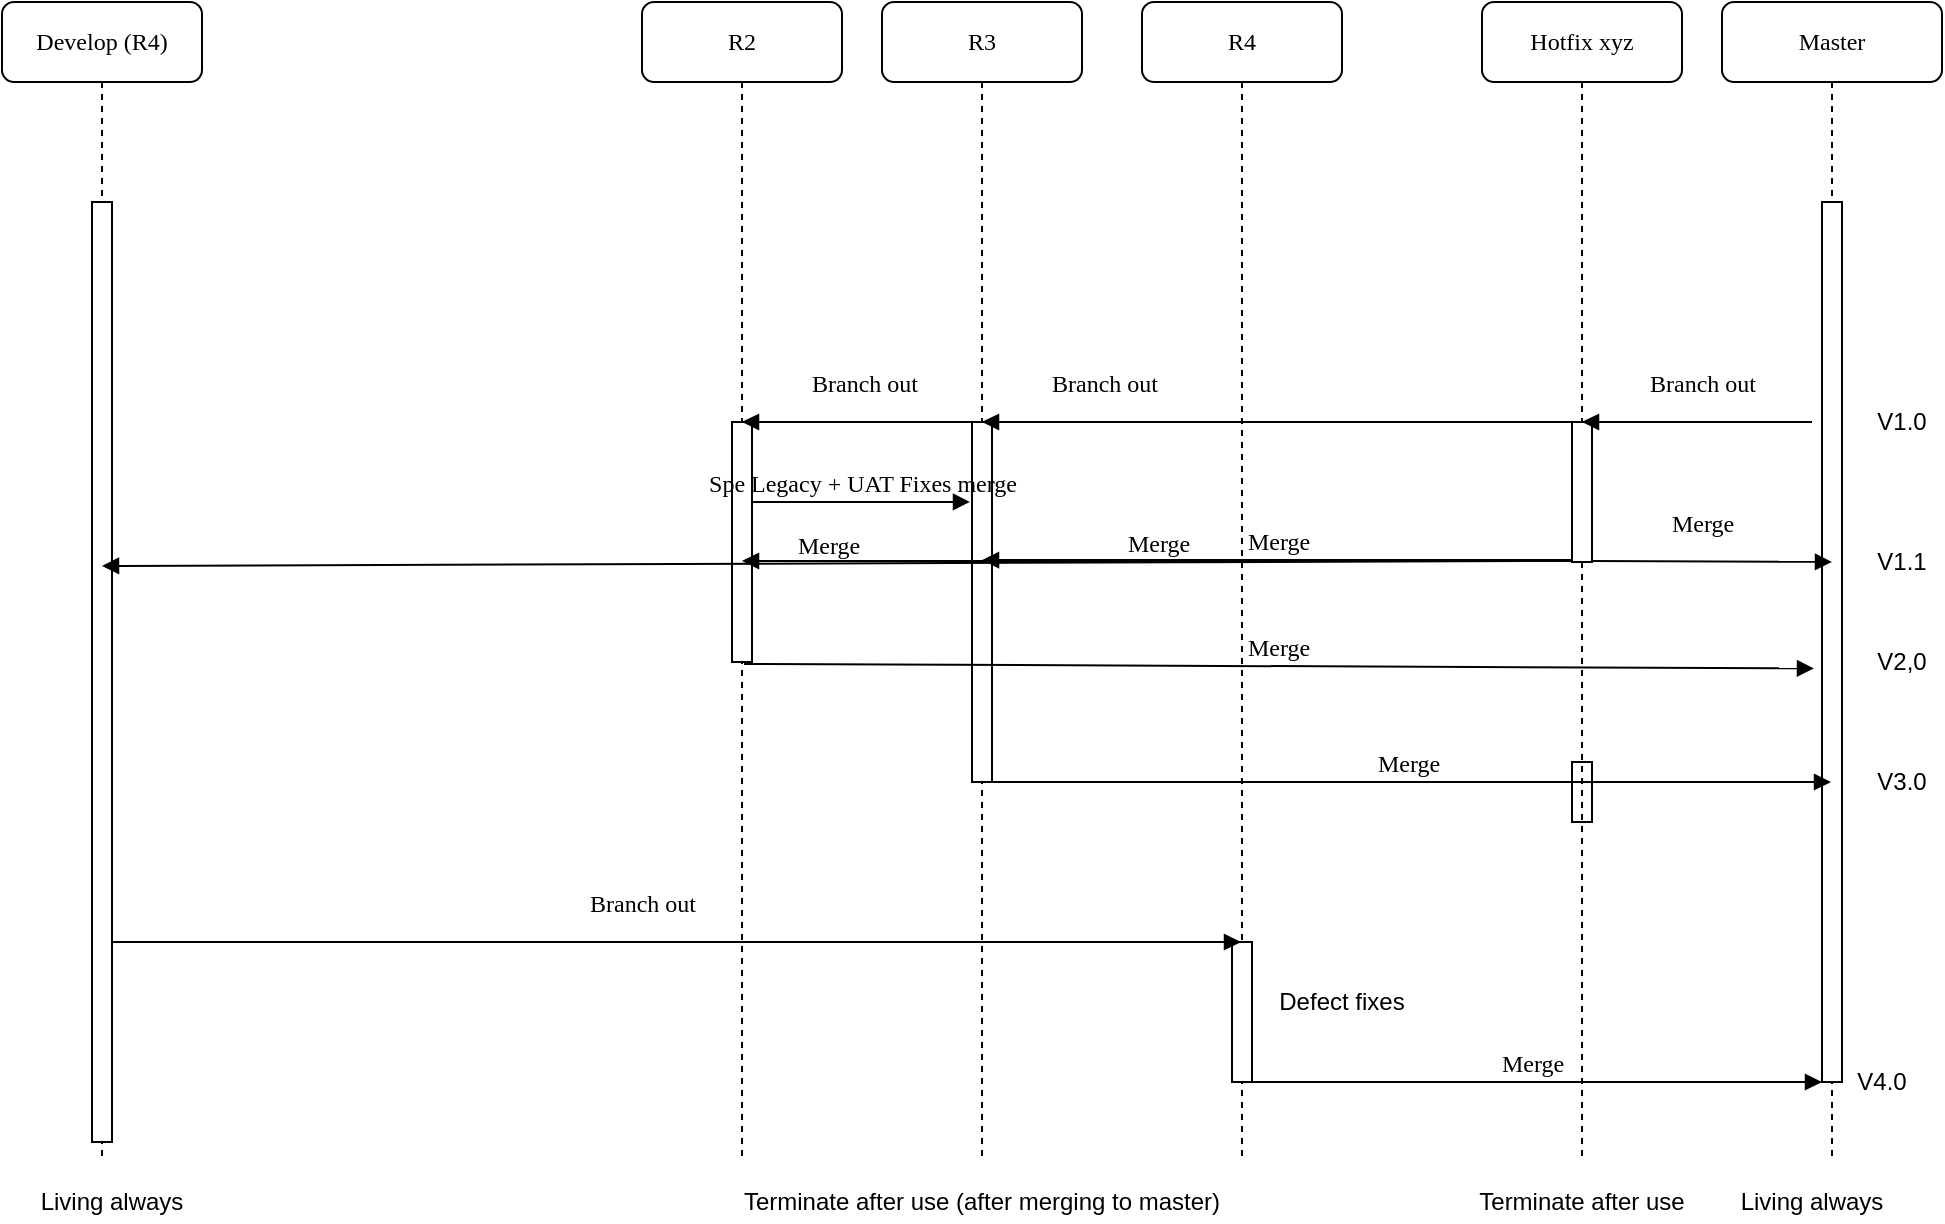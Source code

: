 <mxfile version="13.0.3" type="github"><diagram name="Page-1" id="13e1069c-82ec-6db2-03f1-153e76fe0fe0"><mxGraphModel dx="1422" dy="745" grid="1" gridSize="10" guides="1" tooltips="1" connect="1" arrows="1" fold="1" page="1" pageScale="1" pageWidth="1100" pageHeight="850" background="#ffffff" math="0" shadow="0"><root><mxCell id="0"/><mxCell id="1" parent="0"/><mxCell id="7baba1c4bc27f4b0-8" value="Develop (R4)" style="shape=umlLifeline;perimeter=lifelinePerimeter;whiteSpace=wrap;html=1;container=1;collapsible=0;recursiveResize=0;outlineConnect=0;rounded=1;shadow=0;comic=0;labelBackgroundColor=none;strokeWidth=1;fontFamily=Verdana;fontSize=12;align=center;" parent="1" vertex="1"><mxGeometry x="100" y="80" width="100" height="580" as="geometry"/></mxCell><mxCell id="7baba1c4bc27f4b0-9" value="" style="html=1;points=[];perimeter=orthogonalPerimeter;rounded=0;shadow=0;comic=0;labelBackgroundColor=none;strokeWidth=1;fontFamily=Verdana;fontSize=12;align=center;" parent="7baba1c4bc27f4b0-8" vertex="1"><mxGeometry x="45" y="100" width="10" height="470" as="geometry"/></mxCell><mxCell id="WL3hLpx2axzOKDfGlasI-3" value="Master" style="shape=umlLifeline;perimeter=lifelinePerimeter;whiteSpace=wrap;html=1;container=1;collapsible=0;recursiveResize=0;outlineConnect=0;rounded=1;shadow=0;comic=0;labelBackgroundColor=none;strokeWidth=1;fontFamily=Verdana;fontSize=12;align=center;" vertex="1" parent="1"><mxGeometry x="960" y="80" width="110" height="580" as="geometry"/></mxCell><mxCell id="WL3hLpx2axzOKDfGlasI-4" value="" style="html=1;points=[];perimeter=orthogonalPerimeter;rounded=0;shadow=0;comic=0;labelBackgroundColor=none;strokeWidth=1;fontFamily=Verdana;fontSize=12;align=center;" vertex="1" parent="WL3hLpx2axzOKDfGlasI-3"><mxGeometry x="50" y="100" width="10" height="440" as="geometry"/></mxCell><mxCell id="WL3hLpx2axzOKDfGlasI-10" value="V1.0" style="text;html=1;strokeColor=none;fillColor=none;align=center;verticalAlign=middle;whiteSpace=wrap;rounded=0;" vertex="1" parent="WL3hLpx2axzOKDfGlasI-3"><mxGeometry x="70" y="200" width="40" height="20" as="geometry"/></mxCell><mxCell id="WL3hLpx2axzOKDfGlasI-5" value="" style="html=1;points=[];perimeter=orthogonalPerimeter;rounded=0;shadow=0;comic=0;labelBackgroundColor=none;strokeColor=#000000;strokeWidth=1;fillColor=#FFFFFF;fontFamily=Verdana;fontSize=12;fontColor=#000000;align=center;" vertex="1" parent="1"><mxGeometry x="885" y="460" width="10" height="30" as="geometry"/></mxCell><mxCell id="WL3hLpx2axzOKDfGlasI-6" value="Hotfix xyz" style="shape=umlLifeline;perimeter=lifelinePerimeter;whiteSpace=wrap;html=1;container=1;collapsible=0;recursiveResize=0;outlineConnect=0;rounded=1;shadow=0;comic=0;labelBackgroundColor=none;strokeWidth=1;fontFamily=Verdana;fontSize=12;align=center;" vertex="1" parent="1"><mxGeometry x="840" y="80" width="100" height="580" as="geometry"/></mxCell><mxCell id="WL3hLpx2axzOKDfGlasI-7" value="" style="html=1;points=[];perimeter=orthogonalPerimeter;rounded=0;shadow=0;comic=0;labelBackgroundColor=none;strokeWidth=1;fontFamily=Verdana;fontSize=12;align=center;" vertex="1" parent="WL3hLpx2axzOKDfGlasI-6"><mxGeometry x="45" y="210" width="10" height="70" as="geometry"/></mxCell><mxCell id="WL3hLpx2axzOKDfGlasI-8" value="Branch out" style="html=1;verticalAlign=bottom;endArrow=block;labelBackgroundColor=none;fontFamily=Verdana;fontSize=12;edgeStyle=elbowEdgeStyle;elbow=vertical;" edge="1" parent="1"><mxGeometry x="-0.091" y="-10" relative="1" as="geometry"><mxPoint x="1000" y="290" as="sourcePoint"/><mxPoint x="890" y="290" as="targetPoint"/><Array as="points"><mxPoint x="960" y="290"/></Array><mxPoint as="offset"/></mxGeometry></mxCell><mxCell id="WL3hLpx2axzOKDfGlasI-11" value="V1.1" style="text;html=1;strokeColor=none;fillColor=none;align=center;verticalAlign=middle;whiteSpace=wrap;rounded=0;" vertex="1" parent="1"><mxGeometry x="1030" y="350" width="40" height="20" as="geometry"/></mxCell><mxCell id="WL3hLpx2axzOKDfGlasI-12" value="Merge" style="html=1;verticalAlign=bottom;endArrow=block;labelBackgroundColor=none;fontFamily=Verdana;fontSize=12;entryX=0.5;entryY=0.409;entryDx=0;entryDy=0;entryPerimeter=0;" edge="1" parent="1" target="WL3hLpx2axzOKDfGlasI-4"><mxGeometry x="-0.084" y="10" relative="1" as="geometry"><mxPoint x="895" y="359.5" as="sourcePoint"/><mxPoint x="1000" y="360" as="targetPoint"/><mxPoint as="offset"/></mxGeometry></mxCell><mxCell id="WL3hLpx2axzOKDfGlasI-13" value="R2" style="shape=umlLifeline;perimeter=lifelinePerimeter;whiteSpace=wrap;html=1;container=1;collapsible=0;recursiveResize=0;outlineConnect=0;rounded=1;shadow=0;comic=0;labelBackgroundColor=none;strokeWidth=1;fontFamily=Verdana;fontSize=12;align=center;" vertex="1" parent="1"><mxGeometry x="420" y="80" width="100" height="580" as="geometry"/></mxCell><mxCell id="WL3hLpx2axzOKDfGlasI-14" value="" style="html=1;points=[];perimeter=orthogonalPerimeter;rounded=0;shadow=0;comic=0;labelBackgroundColor=none;strokeWidth=1;fontFamily=Verdana;fontSize=12;align=center;" vertex="1" parent="WL3hLpx2axzOKDfGlasI-13"><mxGeometry x="45" y="210" width="10" height="120" as="geometry"/></mxCell><mxCell id="WL3hLpx2axzOKDfGlasI-15" value="R3" style="shape=umlLifeline;perimeter=lifelinePerimeter;whiteSpace=wrap;html=1;container=1;collapsible=0;recursiveResize=0;outlineConnect=0;rounded=1;shadow=0;comic=0;labelBackgroundColor=none;strokeWidth=1;fontFamily=Verdana;fontSize=12;align=center;" vertex="1" parent="1"><mxGeometry x="540" y="80" width="100" height="580" as="geometry"/></mxCell><mxCell id="WL3hLpx2axzOKDfGlasI-16" value="" style="html=1;points=[];perimeter=orthogonalPerimeter;rounded=0;shadow=0;comic=0;labelBackgroundColor=none;strokeWidth=1;fontFamily=Verdana;fontSize=12;align=center;" vertex="1" parent="WL3hLpx2axzOKDfGlasI-15"><mxGeometry x="45" y="210" width="10" height="180" as="geometry"/></mxCell><mxCell id="WL3hLpx2axzOKDfGlasI-17" value="Branch out" style="html=1;verticalAlign=bottom;endArrow=block;labelBackgroundColor=none;fontFamily=Verdana;fontSize=12;edgeStyle=elbowEdgeStyle;elbow=vertical;" edge="1" parent="1" target="WL3hLpx2axzOKDfGlasI-15"><mxGeometry x="0.709" y="-10" relative="1" as="geometry"><mxPoint x="1005" y="290" as="sourcePoint"/><mxPoint x="690" y="310" as="targetPoint"/><Array as="points"><mxPoint x="965" y="290"/></Array><mxPoint as="offset"/></mxGeometry></mxCell><mxCell id="WL3hLpx2axzOKDfGlasI-18" value="Branch out" style="html=1;verticalAlign=bottom;endArrow=block;labelBackgroundColor=none;fontFamily=Verdana;fontSize=12;edgeStyle=elbowEdgeStyle;elbow=vertical;" edge="1" parent="1" target="WL3hLpx2axzOKDfGlasI-13"><mxGeometry x="0.765" y="-10" relative="1" as="geometry"><mxPoint x="985.5" y="290" as="sourcePoint"/><mxPoint x="570" y="290" as="targetPoint"/><Array as="points"><mxPoint x="945.5" y="290"/></Array><mxPoint as="offset"/></mxGeometry></mxCell><mxCell id="WL3hLpx2axzOKDfGlasI-19" value="R4" style="shape=umlLifeline;perimeter=lifelinePerimeter;whiteSpace=wrap;html=1;container=1;collapsible=0;recursiveResize=0;outlineConnect=0;rounded=1;shadow=0;comic=0;labelBackgroundColor=none;strokeWidth=1;fontFamily=Verdana;fontSize=12;align=center;" vertex="1" parent="1"><mxGeometry x="670" y="80" width="100" height="580" as="geometry"/></mxCell><mxCell id="WL3hLpx2axzOKDfGlasI-20" value="" style="html=1;points=[];perimeter=orthogonalPerimeter;rounded=0;shadow=0;comic=0;labelBackgroundColor=none;strokeWidth=1;fontFamily=Verdana;fontSize=12;align=center;" vertex="1" parent="WL3hLpx2axzOKDfGlasI-19"><mxGeometry x="45" y="470" width="10" height="70" as="geometry"/></mxCell><mxCell id="WL3hLpx2axzOKDfGlasI-21" value="Branch out" style="html=1;verticalAlign=bottom;endArrow=block;labelBackgroundColor=none;fontFamily=Verdana;fontSize=12;edgeStyle=elbowEdgeStyle;elbow=vertical;" edge="1" parent="1" source="7baba1c4bc27f4b0-9" target="WL3hLpx2axzOKDfGlasI-19"><mxGeometry x="0.683" y="210" relative="1" as="geometry"><mxPoint x="995.5" y="300" as="sourcePoint"/><mxPoint x="479.5" y="300" as="targetPoint"/><Array as="points"><mxPoint x="630" y="550"/><mxPoint x="650" y="560"/><mxPoint x="155" y="530"/></Array><mxPoint x="-210" y="200" as="offset"/></mxGeometry></mxCell><mxCell id="WL3hLpx2axzOKDfGlasI-22" value="Merge" style="html=1;verticalAlign=bottom;endArrow=block;labelBackgroundColor=none;fontFamily=Verdana;fontSize=12;exitX=0;exitY=0.986;exitDx=0;exitDy=0;exitPerimeter=0;" edge="1" parent="1" source="WL3hLpx2axzOKDfGlasI-7" target="WL3hLpx2axzOKDfGlasI-15"><mxGeometry relative="1" as="geometry"><mxPoint x="750" y="390" as="sourcePoint"/><mxPoint x="855" y="390.5" as="targetPoint"/></mxGeometry></mxCell><mxCell id="WL3hLpx2axzOKDfGlasI-23" value="Merge" style="html=1;verticalAlign=bottom;endArrow=block;labelBackgroundColor=none;fontFamily=Verdana;fontSize=12;exitX=0;exitY=0.986;exitDx=0;exitDy=0;exitPerimeter=0;" edge="1" parent="1" target="WL3hLpx2axzOKDfGlasI-13"><mxGeometry relative="1" as="geometry"><mxPoint x="885" y="359.5" as="sourcePoint"/><mxPoint x="589.5" y="359.5" as="targetPoint"/></mxGeometry></mxCell><mxCell id="WL3hLpx2axzOKDfGlasI-24" value="Merge" style="html=1;verticalAlign=bottom;endArrow=block;labelBackgroundColor=none;fontFamily=Verdana;fontSize=12;exitX=0;exitY=0.986;exitDx=0;exitDy=0;exitPerimeter=0;" edge="1" parent="1"><mxGeometry relative="1" as="geometry"><mxPoint x="875.5" y="359.5" as="sourcePoint"/><mxPoint x="150" y="362" as="targetPoint"/></mxGeometry></mxCell><mxCell id="WL3hLpx2axzOKDfGlasI-25" value="Merge" style="html=1;verticalAlign=bottom;endArrow=block;labelBackgroundColor=none;fontFamily=Verdana;fontSize=12;" edge="1" parent="1" target="WL3hLpx2axzOKDfGlasI-3"><mxGeometry relative="1" as="geometry"><mxPoint x="590" y="470" as="sourcePoint"/><mxPoint x="705" y="470.46" as="targetPoint"/></mxGeometry></mxCell><mxCell id="WL3hLpx2axzOKDfGlasI-26" value="V3.0" style="text;html=1;strokeColor=none;fillColor=none;align=center;verticalAlign=middle;whiteSpace=wrap;rounded=0;" vertex="1" parent="1"><mxGeometry x="1030" y="460" width="40" height="20" as="geometry"/></mxCell><mxCell id="WL3hLpx2axzOKDfGlasI-27" value="Merge" style="html=1;verticalAlign=bottom;endArrow=block;labelBackgroundColor=none;fontFamily=Verdana;fontSize=12;exitX=0.6;exitY=1.008;exitDx=0;exitDy=0;exitPerimeter=0;entryX=-0.4;entryY=0.53;entryDx=0;entryDy=0;entryPerimeter=0;" edge="1" parent="1" source="WL3hLpx2axzOKDfGlasI-14" target="WL3hLpx2axzOKDfGlasI-4"><mxGeometry relative="1" as="geometry"><mxPoint x="600" y="480" as="sourcePoint"/><mxPoint x="1024.5" y="480" as="targetPoint"/></mxGeometry></mxCell><mxCell id="WL3hLpx2axzOKDfGlasI-28" value="V2,0" style="text;html=1;strokeColor=none;fillColor=none;align=center;verticalAlign=middle;whiteSpace=wrap;rounded=0;" vertex="1" parent="1"><mxGeometry x="1030" y="400" width="40" height="20" as="geometry"/></mxCell><mxCell id="WL3hLpx2axzOKDfGlasI-30" value="Spe Legacy + UAT Fixes merge" style="html=1;verticalAlign=bottom;endArrow=block;labelBackgroundColor=none;fontFamily=Verdana;fontSize=12;entryX=-0.1;entryY=0.222;entryDx=0;entryDy=0;entryPerimeter=0;" edge="1" parent="1" source="WL3hLpx2axzOKDfGlasI-14" target="WL3hLpx2axzOKDfGlasI-16"><mxGeometry relative="1" as="geometry"><mxPoint x="480" y="330" as="sourcePoint"/><mxPoint x="580" y="330" as="targetPoint"/></mxGeometry></mxCell><mxCell id="WL3hLpx2axzOKDfGlasI-31" value="Defect fixes" style="text;html=1;strokeColor=none;fillColor=none;align=center;verticalAlign=middle;whiteSpace=wrap;rounded=0;" vertex="1" parent="1"><mxGeometry x="730" y="570" width="80" height="20" as="geometry"/></mxCell><mxCell id="WL3hLpx2axzOKDfGlasI-32" value="Merge" style="html=1;verticalAlign=bottom;endArrow=block;labelBackgroundColor=none;fontFamily=Verdana;fontSize=12;" edge="1" parent="1"><mxGeometry relative="1" as="geometry"><mxPoint x="720" y="620" as="sourcePoint"/><mxPoint x="1010" y="620" as="targetPoint"/></mxGeometry></mxCell><mxCell id="WL3hLpx2axzOKDfGlasI-33" value="V4.0" style="text;html=1;strokeColor=none;fillColor=none;align=center;verticalAlign=middle;whiteSpace=wrap;rounded=0;" vertex="1" parent="1"><mxGeometry x="1020" y="610" width="40" height="20" as="geometry"/></mxCell><mxCell id="WL3hLpx2axzOKDfGlasI-34" value="Living always" style="text;html=1;strokeColor=none;fillColor=none;align=center;verticalAlign=middle;whiteSpace=wrap;rounded=0;" vertex="1" parent="1"><mxGeometry x="960" y="670" width="90" height="20" as="geometry"/></mxCell><mxCell id="WL3hLpx2axzOKDfGlasI-35" value="Living always" style="text;html=1;strokeColor=none;fillColor=none;align=center;verticalAlign=middle;whiteSpace=wrap;rounded=0;" vertex="1" parent="1"><mxGeometry x="110" y="670" width="90" height="20" as="geometry"/></mxCell><mxCell id="WL3hLpx2axzOKDfGlasI-36" value="Terminate after use (after merging to master)" style="text;html=1;strokeColor=none;fillColor=none;align=center;verticalAlign=middle;whiteSpace=wrap;rounded=0;" vertex="1" parent="1"><mxGeometry x="430" y="670" width="320" height="20" as="geometry"/></mxCell><mxCell id="WL3hLpx2axzOKDfGlasI-37" value="Terminate after use" style="text;html=1;strokeColor=none;fillColor=none;align=center;verticalAlign=middle;whiteSpace=wrap;rounded=0;" vertex="1" parent="1"><mxGeometry x="835" y="670" width="110" height="20" as="geometry"/></mxCell></root></mxGraphModel></diagram></mxfile>